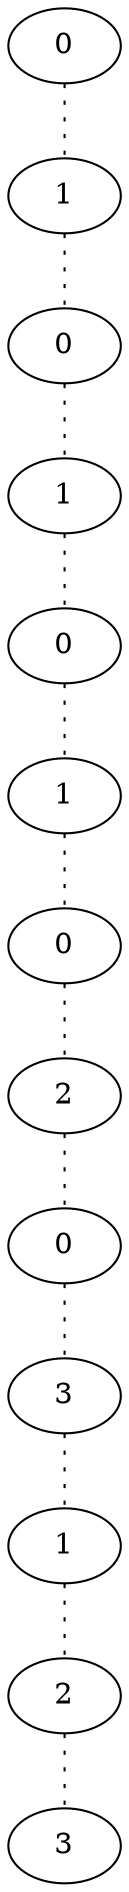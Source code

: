 graph {
a[label=0]
b[label=1]
c[label=0]
d[label=1]
e[label=0]
f[label=1]
g[label=0]
h[label=2]
i[label=0]
j[label=3]
k[label=1]
l[label=2]
m[label=3]
a -- b [style=dotted];
b -- c [style=dotted];
c -- d [style=dotted];
d -- e [style=dotted];
e -- f [style=dotted];
f -- g [style=dotted];
g -- h [style=dotted];
h -- i [style=dotted];
i -- j [style=dotted];
j -- k [style=dotted];
k -- l [style=dotted];
l -- m [style=dotted];
}
